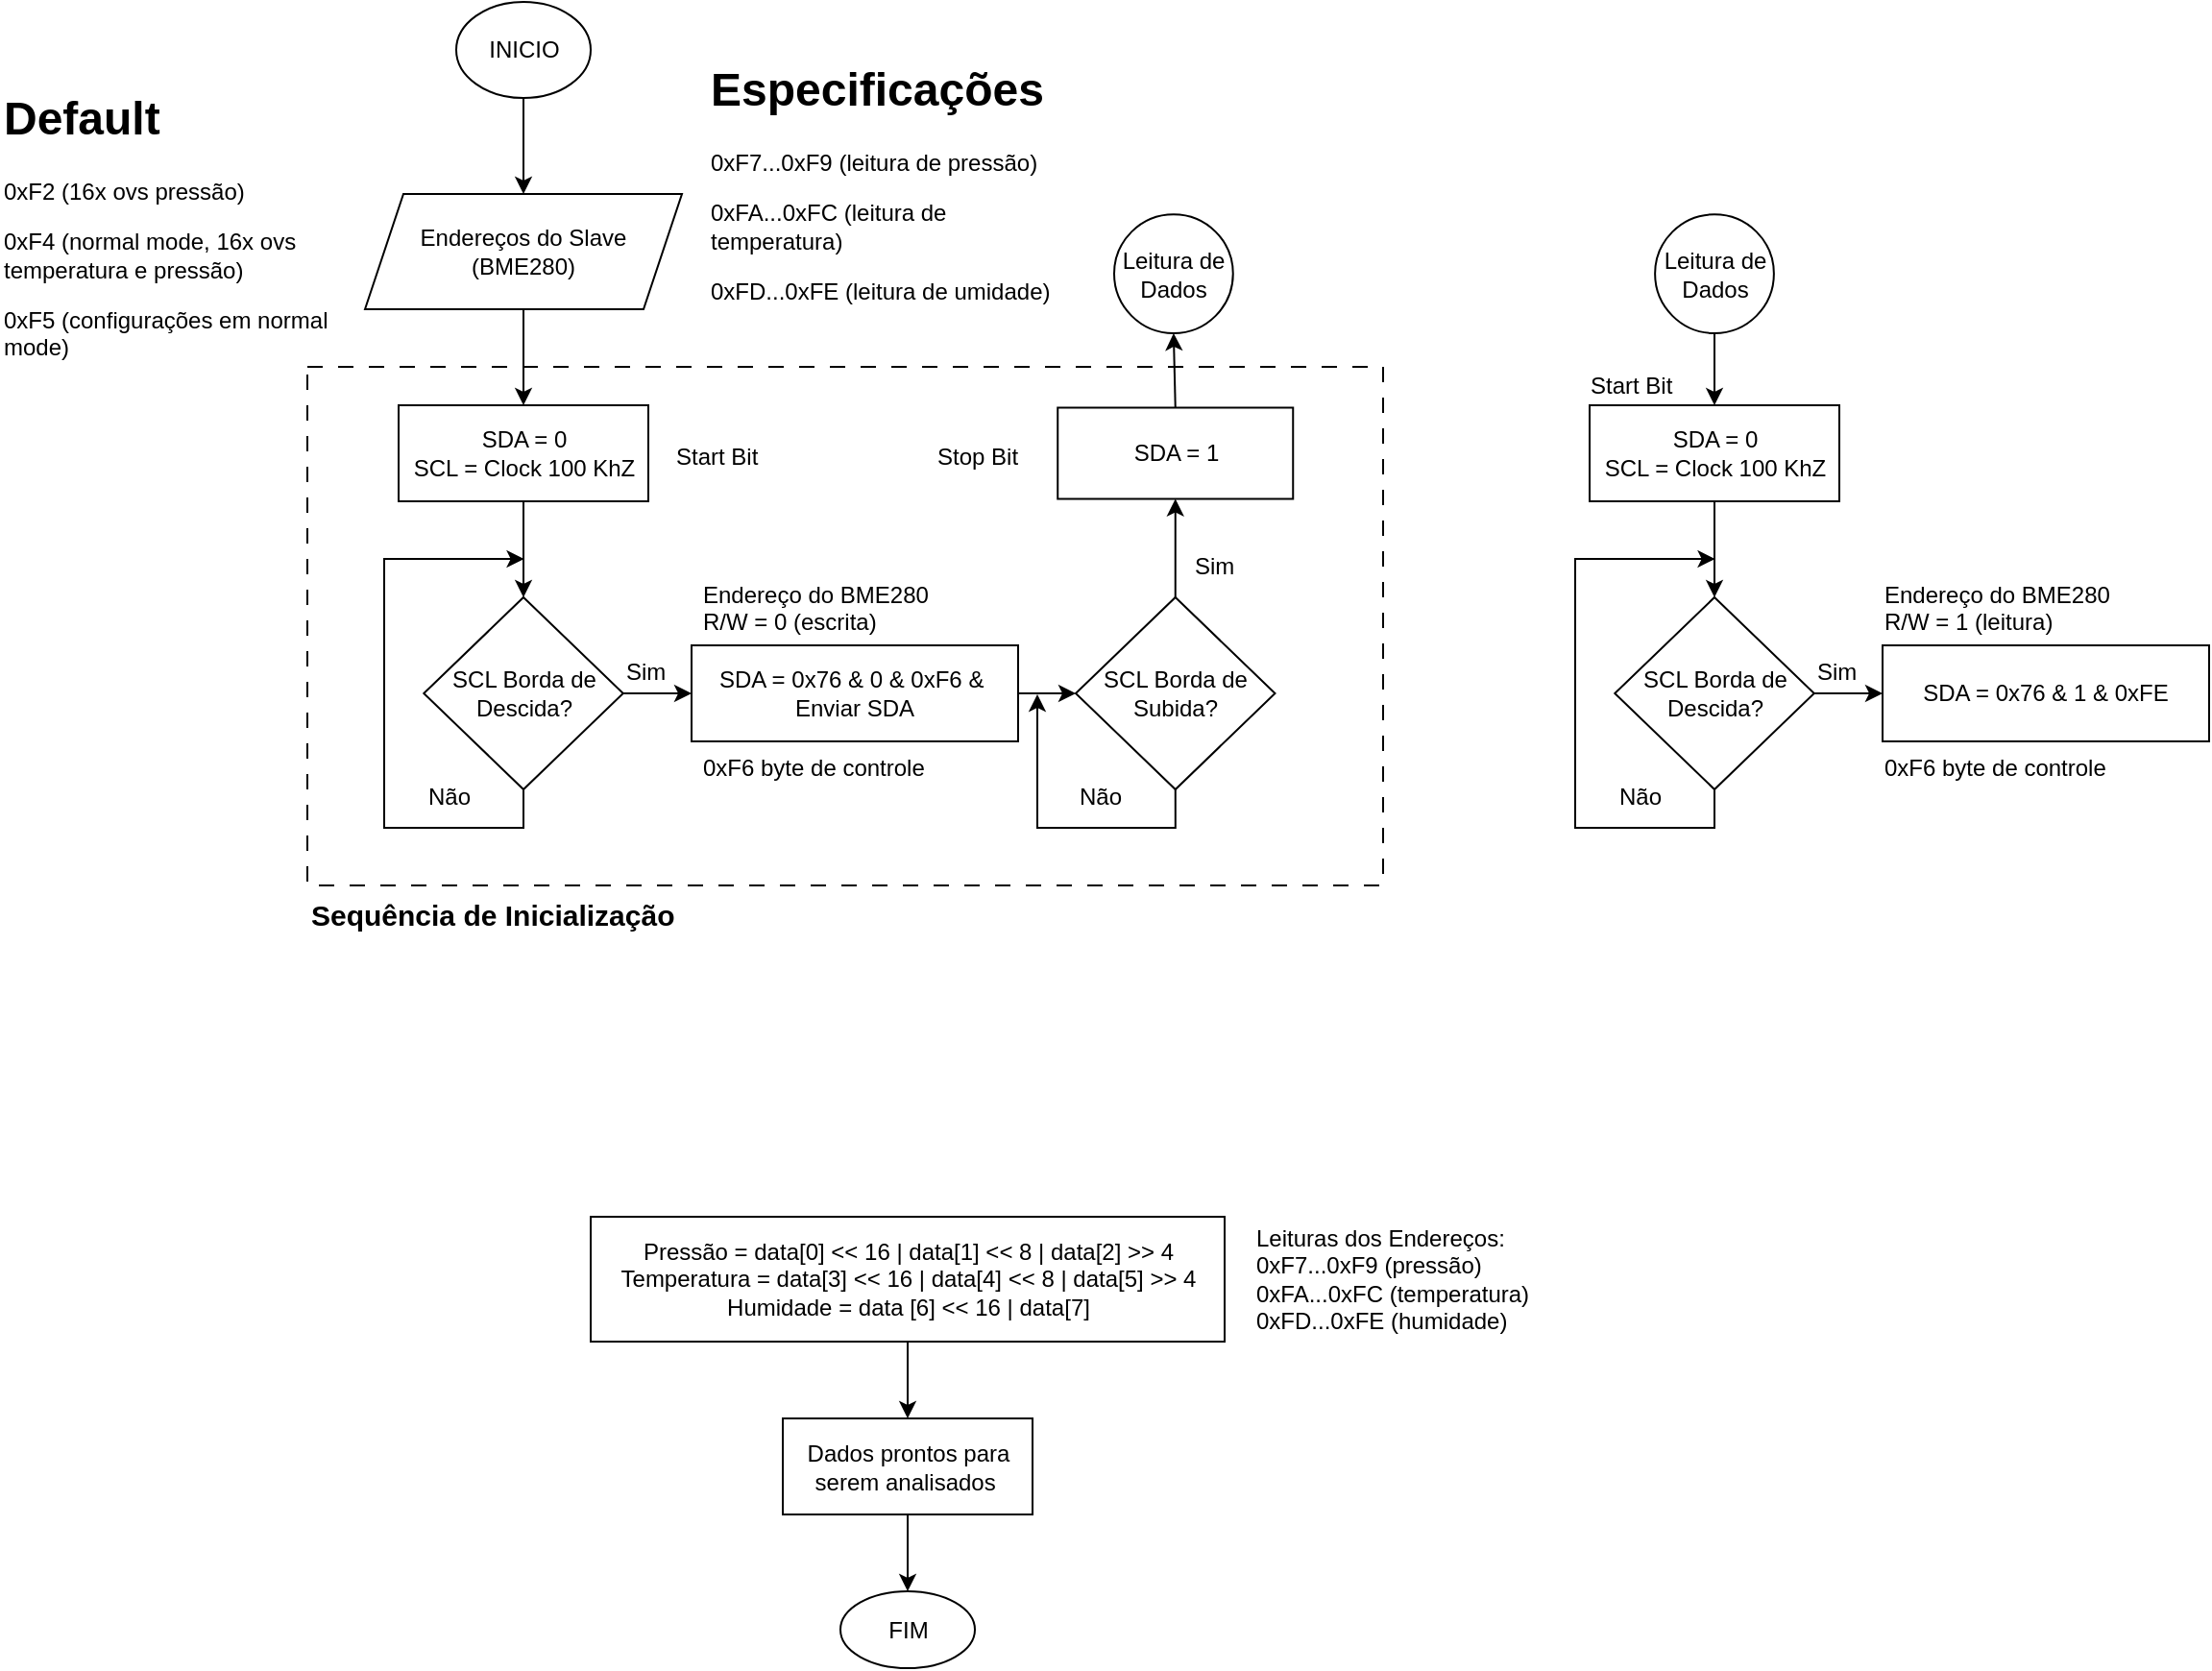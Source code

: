<mxfile version="24.6.0" type="github">
  <diagram name="Página-1" id="uo4vIWMoXTekdhAcwwu6">
    <mxGraphModel dx="765" dy="370" grid="1" gridSize="10" guides="1" tooltips="1" connect="1" arrows="1" fold="1" page="1" pageScale="1" pageWidth="827" pageHeight="1169" math="0" shadow="0">
      <root>
        <mxCell id="0" />
        <mxCell id="1" parent="0" />
        <mxCell id="YiGi1f87aAJgmJdH8lJt-40" value="" style="rounded=0;whiteSpace=wrap;html=1;fillColor=none;dashed=1;dashPattern=8 8;" vertex="1" parent="1">
          <mxGeometry x="230" y="700" width="560" height="270" as="geometry" />
        </mxCell>
        <mxCell id="NG3DBzSu40vpIyD9UtTB-2" style="edgeStyle=orthogonalEdgeStyle;rounded=0;orthogonalLoop=1;jettySize=auto;html=1;exitX=0.5;exitY=1;exitDx=0;exitDy=0;entryX=0.5;entryY=0;entryDx=0;entryDy=0;" parent="1" source="NG3DBzSu40vpIyD9UtTB-3" target="NG3DBzSu40vpIyD9UtTB-5" edge="1">
          <mxGeometry relative="1" as="geometry" />
        </mxCell>
        <mxCell id="NG3DBzSu40vpIyD9UtTB-3" value="INICIO" style="ellipse;whiteSpace=wrap;html=1;" parent="1" vertex="1">
          <mxGeometry x="307.5" y="510" width="70" height="50" as="geometry" />
        </mxCell>
        <mxCell id="YiGi1f87aAJgmJdH8lJt-15" style="edgeStyle=orthogonalEdgeStyle;rounded=0;orthogonalLoop=1;jettySize=auto;html=1;exitX=0.5;exitY=1;exitDx=0;exitDy=0;" edge="1" parent="1" source="NG3DBzSu40vpIyD9UtTB-5" target="YiGi1f87aAJgmJdH8lJt-13">
          <mxGeometry relative="1" as="geometry" />
        </mxCell>
        <mxCell id="NG3DBzSu40vpIyD9UtTB-5" value="Endereços do Slave (BME280)" style="shape=parallelogram;perimeter=parallelogramPerimeter;whiteSpace=wrap;html=1;fixedSize=1;" parent="1" vertex="1">
          <mxGeometry x="260" y="610" width="165" height="60" as="geometry" />
        </mxCell>
        <mxCell id="NG3DBzSu40vpIyD9UtTB-6" value="&lt;h1 style=&quot;margin-top: 0px;&quot;&gt;Especificações&lt;/h1&gt;&lt;p&gt;&lt;span style=&quot;background-color: initial;&quot;&gt;0xF7...0xF9 (leitura de pressão)&lt;/span&gt;&lt;/p&gt;&lt;p&gt;&lt;span style=&quot;background-color: initial;&quot;&gt;0xFA...0xFC (leitura de temperatura)&lt;/span&gt;&lt;/p&gt;&lt;p&gt;&lt;span style=&quot;background-color: initial;&quot;&gt;0xFD...0xFE (leitura de umidade)&lt;/span&gt;&lt;/p&gt;&lt;p&gt;&lt;span style=&quot;background-color: initial;&quot;&gt;&lt;br&gt;&lt;/span&gt;&lt;/p&gt;&lt;p&gt;&lt;br&gt;&lt;/p&gt;" style="text;html=1;whiteSpace=wrap;overflow=hidden;rounded=0;" parent="1" vertex="1">
          <mxGeometry x="437.5" y="535" width="190" height="135" as="geometry" />
        </mxCell>
        <mxCell id="YiGi1f87aAJgmJdH8lJt-32" style="edgeStyle=orthogonalEdgeStyle;rounded=0;orthogonalLoop=1;jettySize=auto;html=1;exitX=1;exitY=0.5;exitDx=0;exitDy=0;entryX=0;entryY=0.5;entryDx=0;entryDy=0;" edge="1" parent="1" source="NG3DBzSu40vpIyD9UtTB-11" target="YiGi1f87aAJgmJdH8lJt-31">
          <mxGeometry relative="1" as="geometry" />
        </mxCell>
        <mxCell id="NG3DBzSu40vpIyD9UtTB-11" value="SDA = 0x76 &amp;amp; 0 &amp;amp; 0xF6 &amp;amp;&amp;nbsp;&lt;div&gt;Enviar SDA&lt;/div&gt;" style="rounded=0;whiteSpace=wrap;html=1;" parent="1" vertex="1">
          <mxGeometry x="430" y="845" width="170" height="50" as="geometry" />
        </mxCell>
        <mxCell id="YiGi1f87aAJgmJdH8lJt-21" style="edgeStyle=orthogonalEdgeStyle;rounded=0;orthogonalLoop=1;jettySize=auto;html=1;exitX=1;exitY=0.5;exitDx=0;exitDy=0;entryX=0;entryY=0.5;entryDx=0;entryDy=0;" edge="1" parent="1" source="NG3DBzSu40vpIyD9UtTB-14" target="NG3DBzSu40vpIyD9UtTB-11">
          <mxGeometry relative="1" as="geometry" />
        </mxCell>
        <mxCell id="YiGi1f87aAJgmJdH8lJt-23" style="edgeStyle=orthogonalEdgeStyle;rounded=0;orthogonalLoop=1;jettySize=auto;html=1;exitX=0.5;exitY=1;exitDx=0;exitDy=0;" edge="1" parent="1" source="NG3DBzSu40vpIyD9UtTB-14">
          <mxGeometry relative="1" as="geometry">
            <mxPoint x="342.783" y="800" as="targetPoint" />
            <Array as="points">
              <mxPoint x="343" y="940" />
              <mxPoint x="270" y="940" />
              <mxPoint x="270" y="800" />
            </Array>
          </mxGeometry>
        </mxCell>
        <mxCell id="NG3DBzSu40vpIyD9UtTB-14" value="SCL Borda de Descida?" style="rhombus;whiteSpace=wrap;html=1;" parent="1" vertex="1">
          <mxGeometry x="290.63" y="820" width="103.75" height="100" as="geometry" />
        </mxCell>
        <mxCell id="NG3DBzSu40vpIyD9UtTB-19" value="FIM" style="ellipse;whiteSpace=wrap;html=1;" parent="1" vertex="1">
          <mxGeometry x="507.5" y="1337.5" width="70" height="40" as="geometry" />
        </mxCell>
        <mxCell id="YiGi1f87aAJgmJdH8lJt-2" value="&lt;h1 style=&quot;margin-top: 0px;&quot;&gt;Default&lt;/h1&gt;&lt;p&gt;0xF2 (16x ovs pressão)&lt;/p&gt;&lt;p&gt;0xF4 (normal mode, 16x ovs temperatura e pressão)&lt;/p&gt;&lt;p&gt;&lt;span style=&quot;background-color: initial;&quot;&gt;0xF5 (configurações em normal mode)&lt;/span&gt;&lt;/p&gt;" style="text;html=1;whiteSpace=wrap;overflow=hidden;rounded=0;" vertex="1" parent="1">
          <mxGeometry x="70" y="550" width="190" height="150" as="geometry" />
        </mxCell>
        <mxCell id="YiGi1f87aAJgmJdH8lJt-8" style="edgeStyle=orthogonalEdgeStyle;rounded=0;orthogonalLoop=1;jettySize=auto;html=1;exitX=0.5;exitY=1;exitDx=0;exitDy=0;entryX=0.5;entryY=0;entryDx=0;entryDy=0;" edge="1" parent="1" source="YiGi1f87aAJgmJdH8lJt-4" target="YiGi1f87aAJgmJdH8lJt-7">
          <mxGeometry relative="1" as="geometry" />
        </mxCell>
        <mxCell id="YiGi1f87aAJgmJdH8lJt-4" value="Pressão = data[0] &amp;lt;&amp;lt; 16 | data[1] &amp;lt;&amp;lt; 8 | data[2] &amp;gt;&amp;gt; 4&lt;div&gt;Temperatura = data[3] &amp;lt;&amp;lt; 16 | data[4] &amp;lt;&amp;lt; 8 | data[5] &amp;gt;&amp;gt; 4&lt;/div&gt;&lt;div&gt;Humidade = data [6] &amp;lt;&amp;lt; 16 | data[7]&lt;br&gt;&lt;/div&gt;" style="rounded=0;whiteSpace=wrap;html=1;" vertex="1" parent="1">
          <mxGeometry x="377.5" y="1142.5" width="330" height="65" as="geometry" />
        </mxCell>
        <mxCell id="YiGi1f87aAJgmJdH8lJt-6" value="Leituras dos Endereços: &#xa;0xF7...0xF9 (pressão)&#xa;0xFA...0xFC (temperatura)&#xa;0xFD...0xFE (humidade)&#xa;" style="text;whiteSpace=wrap;" vertex="1" parent="1">
          <mxGeometry x="721.5" y="1140" width="420" height="70" as="geometry" />
        </mxCell>
        <mxCell id="YiGi1f87aAJgmJdH8lJt-9" style="edgeStyle=orthogonalEdgeStyle;rounded=0;orthogonalLoop=1;jettySize=auto;html=1;exitX=0.5;exitY=1;exitDx=0;exitDy=0;entryX=0.5;entryY=0;entryDx=0;entryDy=0;" edge="1" parent="1" source="YiGi1f87aAJgmJdH8lJt-7" target="NG3DBzSu40vpIyD9UtTB-19">
          <mxGeometry relative="1" as="geometry" />
        </mxCell>
        <mxCell id="YiGi1f87aAJgmJdH8lJt-7" value="Dados prontos para serem analisados&amp;nbsp;" style="rounded=0;whiteSpace=wrap;html=1;" vertex="1" parent="1">
          <mxGeometry x="477.5" y="1247.5" width="130" height="50" as="geometry" />
        </mxCell>
        <mxCell id="YiGi1f87aAJgmJdH8lJt-17" style="edgeStyle=orthogonalEdgeStyle;rounded=0;orthogonalLoop=1;jettySize=auto;html=1;exitX=0.5;exitY=1;exitDx=0;exitDy=0;entryX=0.5;entryY=0;entryDx=0;entryDy=0;" edge="1" parent="1" source="YiGi1f87aAJgmJdH8lJt-13" target="NG3DBzSu40vpIyD9UtTB-14">
          <mxGeometry relative="1" as="geometry" />
        </mxCell>
        <mxCell id="YiGi1f87aAJgmJdH8lJt-13" value="&lt;div&gt;SDA = 0&lt;/div&gt;SCL = Clock 100 KhZ" style="rounded=0;whiteSpace=wrap;html=1;" vertex="1" parent="1">
          <mxGeometry x="277.5" y="720" width="130" height="50" as="geometry" />
        </mxCell>
        <mxCell id="YiGi1f87aAJgmJdH8lJt-19" value="Endereço do BME280 &#xa;R/W = 0 (escrita)" style="text;whiteSpace=wrap;" vertex="1" parent="1">
          <mxGeometry x="433.75" y="805" width="156.25" height="40" as="geometry" />
        </mxCell>
        <mxCell id="YiGi1f87aAJgmJdH8lJt-22" value="Sim" style="text;whiteSpace=wrap;" vertex="1" parent="1">
          <mxGeometry x="394.38" y="845" width="30" height="30" as="geometry" />
        </mxCell>
        <mxCell id="YiGi1f87aAJgmJdH8lJt-24" value="Não" style="text;whiteSpace=wrap;" vertex="1" parent="1">
          <mxGeometry x="290.63" y="910" width="30" height="30" as="geometry" />
        </mxCell>
        <mxCell id="YiGi1f87aAJgmJdH8lJt-25" value="0xF6 byte de controle" style="text;whiteSpace=wrap;" vertex="1" parent="1">
          <mxGeometry x="433.75" y="895" width="122.5" height="40" as="geometry" />
        </mxCell>
        <mxCell id="YiGi1f87aAJgmJdH8lJt-26" value="Start Bit" style="text;whiteSpace=wrap;" vertex="1" parent="1">
          <mxGeometry x="420" y="732.5" width="60" height="25" as="geometry" />
        </mxCell>
        <mxCell id="YiGi1f87aAJgmJdH8lJt-33" style="edgeStyle=orthogonalEdgeStyle;rounded=0;orthogonalLoop=1;jettySize=auto;html=1;exitX=0.5;exitY=1;exitDx=0;exitDy=0;" edge="1" parent="1" source="YiGi1f87aAJgmJdH8lJt-31">
          <mxGeometry relative="1" as="geometry">
            <mxPoint x="610" y="870" as="targetPoint" />
          </mxGeometry>
        </mxCell>
        <mxCell id="YiGi1f87aAJgmJdH8lJt-37" style="edgeStyle=orthogonalEdgeStyle;rounded=0;orthogonalLoop=1;jettySize=auto;html=1;exitX=0.5;exitY=0;exitDx=0;exitDy=0;entryX=0.5;entryY=1;entryDx=0;entryDy=0;" edge="1" parent="1" source="YiGi1f87aAJgmJdH8lJt-31" target="YiGi1f87aAJgmJdH8lJt-36">
          <mxGeometry relative="1" as="geometry" />
        </mxCell>
        <mxCell id="YiGi1f87aAJgmJdH8lJt-31" value="SCL Borda de Subida?" style="rhombus;whiteSpace=wrap;html=1;" vertex="1" parent="1">
          <mxGeometry x="630" y="820" width="103.75" height="100" as="geometry" />
        </mxCell>
        <mxCell id="YiGi1f87aAJgmJdH8lJt-34" value="Não" style="text;whiteSpace=wrap;" vertex="1" parent="1">
          <mxGeometry x="630" y="910" width="30" height="30" as="geometry" />
        </mxCell>
        <mxCell id="YiGi1f87aAJgmJdH8lJt-44" style="edgeStyle=orthogonalEdgeStyle;rounded=0;orthogonalLoop=1;jettySize=auto;html=1;exitX=0.5;exitY=0;exitDx=0;exitDy=0;entryX=0.5;entryY=1;entryDx=0;entryDy=0;" edge="1" parent="1" source="YiGi1f87aAJgmJdH8lJt-36" target="YiGi1f87aAJgmJdH8lJt-43">
          <mxGeometry relative="1" as="geometry" />
        </mxCell>
        <mxCell id="YiGi1f87aAJgmJdH8lJt-36" value="&lt;div&gt;SDA = 1&lt;/div&gt;" style="rounded=0;whiteSpace=wrap;html=1;" vertex="1" parent="1">
          <mxGeometry x="620.62" y="721.25" width="122.5" height="47.5" as="geometry" />
        </mxCell>
        <mxCell id="YiGi1f87aAJgmJdH8lJt-38" value="Stop Bit" style="text;whiteSpace=wrap;" vertex="1" parent="1">
          <mxGeometry x="556.25" y="732.5" width="60" height="25" as="geometry" />
        </mxCell>
        <mxCell id="YiGi1f87aAJgmJdH8lJt-39" value="Sim" style="text;whiteSpace=wrap;" vertex="1" parent="1">
          <mxGeometry x="690" y="790" width="30" height="30" as="geometry" />
        </mxCell>
        <mxCell id="YiGi1f87aAJgmJdH8lJt-42" value="Sequência de Inicialização" style="text;whiteSpace=wrap;fontStyle=1;fontSize=15;" vertex="1" parent="1">
          <mxGeometry x="230" y="970" width="220" height="30" as="geometry" />
        </mxCell>
        <mxCell id="YiGi1f87aAJgmJdH8lJt-43" value="Leitura de Dados" style="ellipse;whiteSpace=wrap;html=1;aspect=fixed;" vertex="1" parent="1">
          <mxGeometry x="650" y="620.62" width="61.88" height="61.88" as="geometry" />
        </mxCell>
        <mxCell id="YiGi1f87aAJgmJdH8lJt-53" style="edgeStyle=orthogonalEdgeStyle;rounded=0;orthogonalLoop=1;jettySize=auto;html=1;exitX=0.5;exitY=1;exitDx=0;exitDy=0;entryX=0.5;entryY=0;entryDx=0;entryDy=0;" edge="1" parent="1" source="YiGi1f87aAJgmJdH8lJt-45" target="YiGi1f87aAJgmJdH8lJt-49">
          <mxGeometry relative="1" as="geometry" />
        </mxCell>
        <mxCell id="YiGi1f87aAJgmJdH8lJt-45" value="Leitura de Dados" style="ellipse;whiteSpace=wrap;html=1;aspect=fixed;" vertex="1" parent="1">
          <mxGeometry x="931.56" y="620.62" width="61.88" height="61.88" as="geometry" />
        </mxCell>
        <mxCell id="YiGi1f87aAJgmJdH8lJt-46" style="edgeStyle=orthogonalEdgeStyle;rounded=0;orthogonalLoop=1;jettySize=auto;html=1;exitX=0.5;exitY=1;exitDx=0;exitDy=0;" edge="1" parent="1" source="YiGi1f87aAJgmJdH8lJt-47">
          <mxGeometry relative="1" as="geometry">
            <mxPoint x="962.783" y="800" as="targetPoint" />
            <Array as="points">
              <mxPoint x="963" y="940" />
              <mxPoint x="890" y="940" />
              <mxPoint x="890" y="800" />
            </Array>
          </mxGeometry>
        </mxCell>
        <mxCell id="YiGi1f87aAJgmJdH8lJt-63" style="edgeStyle=orthogonalEdgeStyle;rounded=0;orthogonalLoop=1;jettySize=auto;html=1;exitX=1;exitY=0.5;exitDx=0;exitDy=0;entryX=0;entryY=0.5;entryDx=0;entryDy=0;" edge="1" parent="1" source="YiGi1f87aAJgmJdH8lJt-47" target="YiGi1f87aAJgmJdH8lJt-55">
          <mxGeometry relative="1" as="geometry" />
        </mxCell>
        <mxCell id="YiGi1f87aAJgmJdH8lJt-47" value="SCL Borda de Descida?" style="rhombus;whiteSpace=wrap;html=1;" vertex="1" parent="1">
          <mxGeometry x="910.63" y="820" width="103.75" height="100" as="geometry" />
        </mxCell>
        <mxCell id="YiGi1f87aAJgmJdH8lJt-48" style="edgeStyle=orthogonalEdgeStyle;rounded=0;orthogonalLoop=1;jettySize=auto;html=1;exitX=0.5;exitY=1;exitDx=0;exitDy=0;entryX=0.5;entryY=0;entryDx=0;entryDy=0;" edge="1" parent="1" source="YiGi1f87aAJgmJdH8lJt-49" target="YiGi1f87aAJgmJdH8lJt-47">
          <mxGeometry relative="1" as="geometry" />
        </mxCell>
        <mxCell id="YiGi1f87aAJgmJdH8lJt-49" value="&lt;div&gt;SDA = 0&lt;/div&gt;SCL = Clock 100 KhZ" style="rounded=0;whiteSpace=wrap;html=1;" vertex="1" parent="1">
          <mxGeometry x="897.5" y="720" width="130" height="50" as="geometry" />
        </mxCell>
        <mxCell id="YiGi1f87aAJgmJdH8lJt-50" value="Não" style="text;whiteSpace=wrap;" vertex="1" parent="1">
          <mxGeometry x="910.63" y="910" width="30" height="30" as="geometry" />
        </mxCell>
        <mxCell id="YiGi1f87aAJgmJdH8lJt-51" value="Start Bit" style="text;whiteSpace=wrap;" vertex="1" parent="1">
          <mxGeometry x="895.63" y="696.25" width="60" height="25" as="geometry" />
        </mxCell>
        <mxCell id="YiGi1f87aAJgmJdH8lJt-55" value="SDA = 0x76 &amp;amp; 1 &amp;amp; 0xFE" style="rounded=0;whiteSpace=wrap;html=1;" vertex="1" parent="1">
          <mxGeometry x="1050" y="845" width="170" height="50" as="geometry" />
        </mxCell>
        <mxCell id="YiGi1f87aAJgmJdH8lJt-59" value="Endereço do BME280 &#xa;R/W = 1 (leitura)" style="text;whiteSpace=wrap;" vertex="1" parent="1">
          <mxGeometry x="1049.37" y="805" width="156.25" height="40" as="geometry" />
        </mxCell>
        <mxCell id="YiGi1f87aAJgmJdH8lJt-60" value="Sim" style="text;whiteSpace=wrap;" vertex="1" parent="1">
          <mxGeometry x="1014.38" y="845" width="30" height="20" as="geometry" />
        </mxCell>
        <mxCell id="YiGi1f87aAJgmJdH8lJt-61" value="0xF6 byte de controle" style="text;whiteSpace=wrap;" vertex="1" parent="1">
          <mxGeometry x="1049.37" y="895" width="122.5" height="40" as="geometry" />
        </mxCell>
      </root>
    </mxGraphModel>
  </diagram>
</mxfile>
